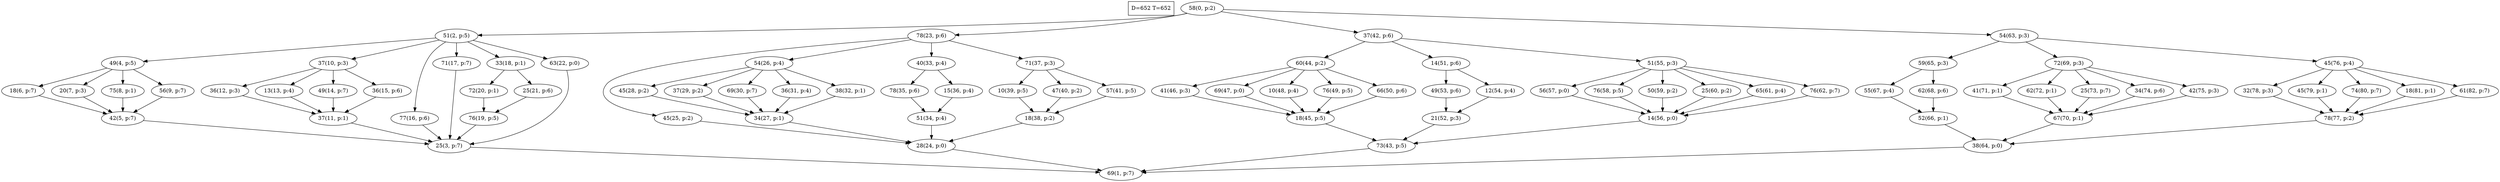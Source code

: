 digraph Task {
i [shape=box, label="D=652 T=652"]; 
0 [label="58(0, p:2)"];
1 [label="69(1, p:7)"];
2 [label="51(2, p:5)"];
3 [label="25(3, p:7)"];
4 [label="49(4, p:5)"];
5 [label="42(5, p:7)"];
6 [label="18(6, p:7)"];
7 [label="20(7, p:3)"];
8 [label="75(8, p:1)"];
9 [label="56(9, p:7)"];
10 [label="37(10, p:3)"];
11 [label="37(11, p:1)"];
12 [label="36(12, p:3)"];
13 [label="13(13, p:4)"];
14 [label="49(14, p:7)"];
15 [label="36(15, p:6)"];
16 [label="77(16, p:6)"];
17 [label="71(17, p:7)"];
18 [label="33(18, p:1)"];
19 [label="76(19, p:5)"];
20 [label="72(20, p:1)"];
21 [label="25(21, p:6)"];
22 [label="63(22, p:0)"];
23 [label="78(23, p:6)"];
24 [label="28(24, p:0)"];
25 [label="45(25, p:2)"];
26 [label="54(26, p:4)"];
27 [label="34(27, p:1)"];
28 [label="45(28, p:2)"];
29 [label="37(29, p:2)"];
30 [label="69(30, p:7)"];
31 [label="36(31, p:4)"];
32 [label="38(32, p:1)"];
33 [label="40(33, p:4)"];
34 [label="51(34, p:4)"];
35 [label="78(35, p:6)"];
36 [label="15(36, p:4)"];
37 [label="71(37, p:3)"];
38 [label="18(38, p:2)"];
39 [label="10(39, p:5)"];
40 [label="47(40, p:2)"];
41 [label="57(41, p:5)"];
42 [label="37(42, p:6)"];
43 [label="73(43, p:5)"];
44 [label="60(44, p:2)"];
45 [label="18(45, p:5)"];
46 [label="41(46, p:3)"];
47 [label="69(47, p:0)"];
48 [label="10(48, p:4)"];
49 [label="76(49, p:5)"];
50 [label="66(50, p:6)"];
51 [label="14(51, p:6)"];
52 [label="21(52, p:3)"];
53 [label="49(53, p:6)"];
54 [label="12(54, p:4)"];
55 [label="51(55, p:3)"];
56 [label="14(56, p:0)"];
57 [label="56(57, p:0)"];
58 [label="76(58, p:5)"];
59 [label="50(59, p:2)"];
60 [label="25(60, p:2)"];
61 [label="65(61, p:4)"];
62 [label="76(62, p:7)"];
63 [label="54(63, p:3)"];
64 [label="38(64, p:0)"];
65 [label="59(65, p:3)"];
66 [label="52(66, p:1)"];
67 [label="55(67, p:4)"];
68 [label="62(68, p:6)"];
69 [label="72(69, p:3)"];
70 [label="67(70, p:1)"];
71 [label="41(71, p:1)"];
72 [label="62(72, p:1)"];
73 [label="25(73, p:7)"];
74 [label="34(74, p:6)"];
75 [label="42(75, p:3)"];
76 [label="45(76, p:4)"];
77 [label="78(77, p:2)"];
78 [label="32(78, p:3)"];
79 [label="45(79, p:1)"];
80 [label="74(80, p:7)"];
81 [label="18(81, p:1)"];
82 [label="61(82, p:7)"];
0 -> 2;
0 -> 23;
0 -> 42;
0 -> 63;
2 -> 4;
2 -> 10;
2 -> 16;
2 -> 17;
2 -> 18;
2 -> 22;
3 -> 1;
4 -> 6;
4 -> 7;
4 -> 8;
4 -> 9;
5 -> 3;
6 -> 5;
7 -> 5;
8 -> 5;
9 -> 5;
10 -> 12;
10 -> 13;
10 -> 14;
10 -> 15;
11 -> 3;
12 -> 11;
13 -> 11;
14 -> 11;
15 -> 11;
16 -> 3;
17 -> 3;
18 -> 20;
18 -> 21;
19 -> 3;
20 -> 19;
21 -> 19;
22 -> 3;
23 -> 25;
23 -> 26;
23 -> 33;
23 -> 37;
24 -> 1;
25 -> 24;
26 -> 28;
26 -> 29;
26 -> 30;
26 -> 31;
26 -> 32;
27 -> 24;
28 -> 27;
29 -> 27;
30 -> 27;
31 -> 27;
32 -> 27;
33 -> 35;
33 -> 36;
34 -> 24;
35 -> 34;
36 -> 34;
37 -> 39;
37 -> 40;
37 -> 41;
38 -> 24;
39 -> 38;
40 -> 38;
41 -> 38;
42 -> 44;
42 -> 51;
42 -> 55;
43 -> 1;
44 -> 46;
44 -> 47;
44 -> 48;
44 -> 49;
44 -> 50;
45 -> 43;
46 -> 45;
47 -> 45;
48 -> 45;
49 -> 45;
50 -> 45;
51 -> 53;
51 -> 54;
52 -> 43;
53 -> 52;
54 -> 52;
55 -> 57;
55 -> 58;
55 -> 59;
55 -> 60;
55 -> 61;
55 -> 62;
56 -> 43;
57 -> 56;
58 -> 56;
59 -> 56;
60 -> 56;
61 -> 56;
62 -> 56;
63 -> 65;
63 -> 69;
63 -> 76;
64 -> 1;
65 -> 67;
65 -> 68;
66 -> 64;
67 -> 66;
68 -> 66;
69 -> 71;
69 -> 72;
69 -> 73;
69 -> 74;
69 -> 75;
70 -> 64;
71 -> 70;
72 -> 70;
73 -> 70;
74 -> 70;
75 -> 70;
76 -> 78;
76 -> 79;
76 -> 80;
76 -> 81;
76 -> 82;
77 -> 64;
78 -> 77;
79 -> 77;
80 -> 77;
81 -> 77;
82 -> 77;
}